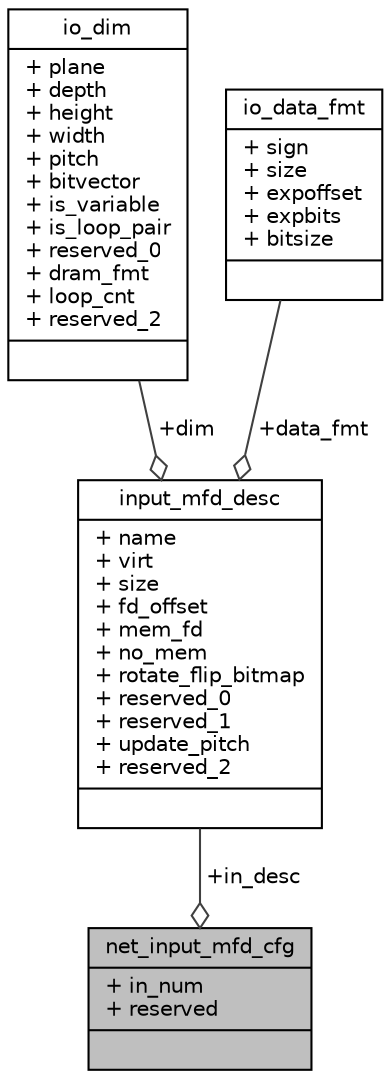 digraph "net_input_mfd_cfg"
{
 // INTERACTIVE_SVG=YES
 // LATEX_PDF_SIZE
  bgcolor="transparent";
  edge [fontname="Helvetica",fontsize="10",labelfontname="Helvetica",labelfontsize="10"];
  node [fontname="Helvetica",fontsize="10",shape=record];
  Node1 [label="{net_input_mfd_cfg\n|+ in_num\l+ reserved\l|}",height=0.2,width=0.4,color="black", fillcolor="grey75", style="filled", fontcolor="black",tooltip="Total input in network with memory fd."];
  Node2 -> Node1 [color="grey25",fontsize="10",style="solid",label=" +in_desc" ,arrowhead="odiamond",fontname="Helvetica"];
  Node2 [label="{input_mfd_desc\n|+ name\l+ virt\l+ size\l+ fd_offset\l+ mem_fd\l+ no_mem\l+ rotate_flip_bitmap\l+ reserved_0\l+ reserved_1\l+ update_pitch\l+ reserved_2\l|}",height=0.2,width=0.4,color="black",URL="$d8/d1f/structinput__mfd__desc.html",tooltip="One input description with memory fd."];
  Node3 -> Node2 [color="grey25",fontsize="10",style="solid",label=" +dim" ,arrowhead="odiamond",fontname="Helvetica"];
  Node3 [label="{io_dim\n|+ plane\l+ depth\l+ height\l+ width\l+ pitch\l+ bitvector\l+ is_variable\l+ is_loop_pair\l+ reserved_0\l+ dram_fmt\l+ loop_cnt\l+ reserved_2\l|}",height=0.2,width=0.4,color="black",URL="$db/de7/structio__dim.html",tooltip="The io dimension description."];
  Node4 -> Node2 [color="grey25",fontsize="10",style="solid",label=" +data_fmt" ,arrowhead="odiamond",fontname="Helvetica"];
  Node4 [label="{io_data_fmt\n|+ sign\l+ size\l+ expoffset\l+ expbits\l+ bitsize\l|}",height=0.2,width=0.4,color="black",URL="$d8/d06/structio__data__fmt.html",tooltip="The io data format description."];
}
